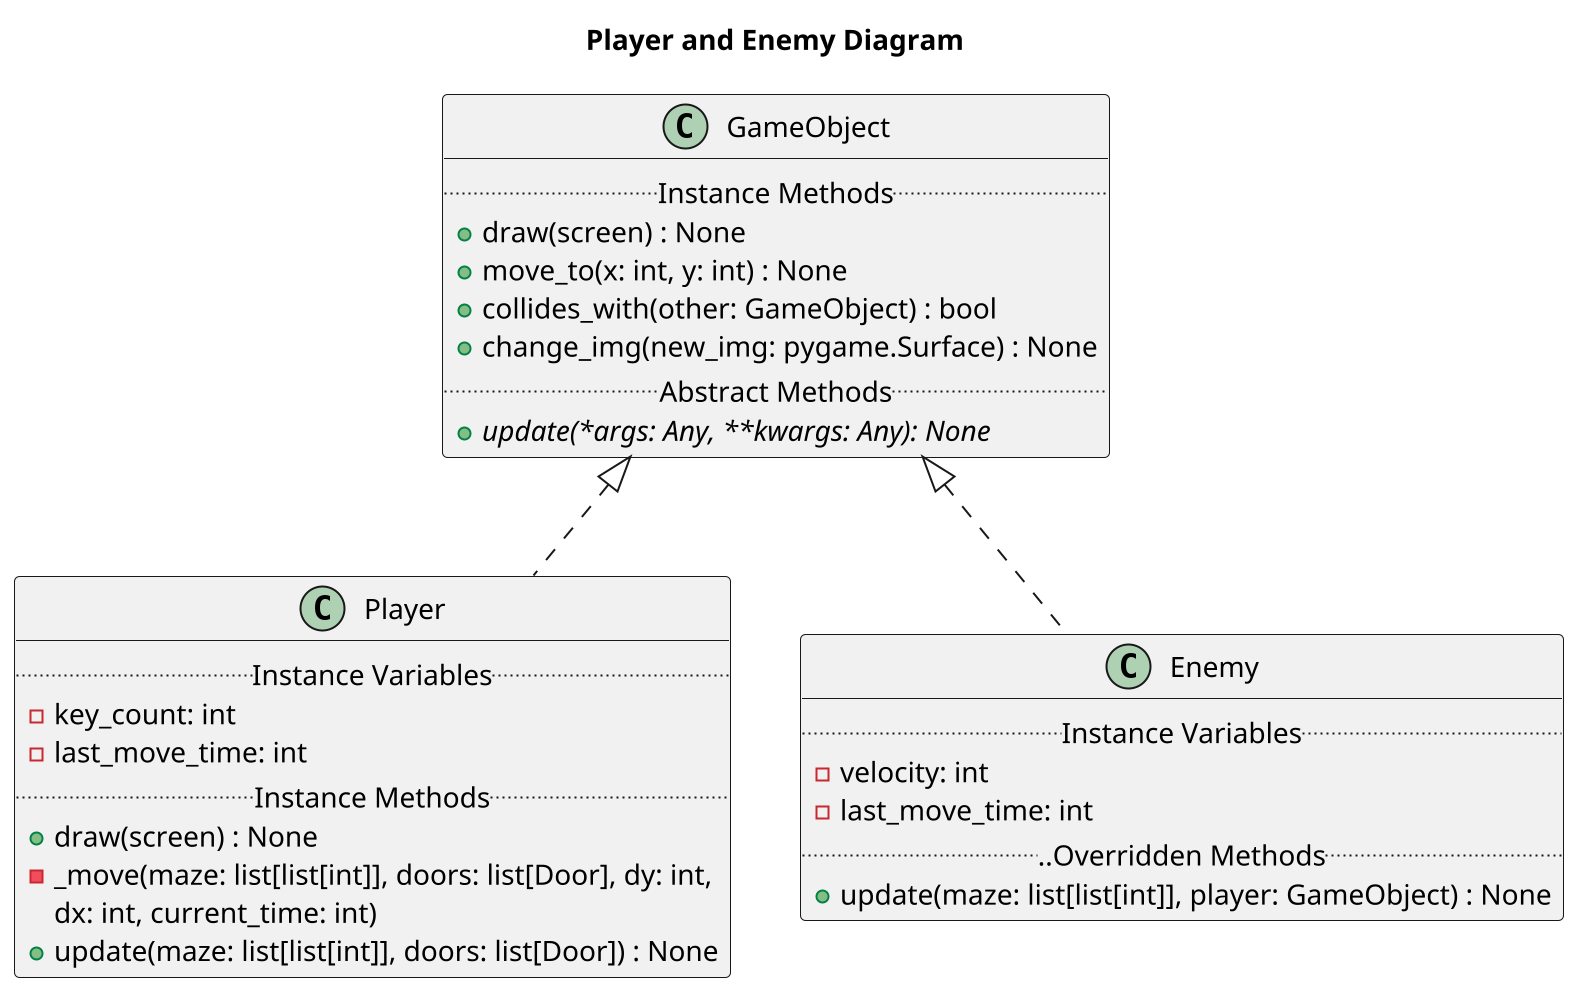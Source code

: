 @startuml
title "Player and Enemy Diagram"
scale 2
class GameObject {
    ..Instance Methods..
    + draw(screen) : None
    + move_to(x: int, y: int) : None
    + collides_with(other: GameObject) : bool
    + change_img(new_img: pygame.Surface) : None
    ..Abstract Methods..
    {abstract}+ update(*args: Any, **kwargs: Any): None
}

class Player implements GameObject{
    ..Instance Variables..
    - key_count: int
    - last_move_time: int
    ..Instance Methods..
    + draw(screen) : None
    - _move(maze: list[list[int]], doors: list[Door], dy: int,
              dx: int, current_time: int)
    + update(maze: list[list[int]], doors: list[Door]) : None
}

class Enemy implements GameObject{
    ..Instance Variables..
    - velocity: int
    - last_move_time: int
    ....Overridden Methods..
    + update(maze: list[list[int]], player: GameObject) : None
}
@enduml
